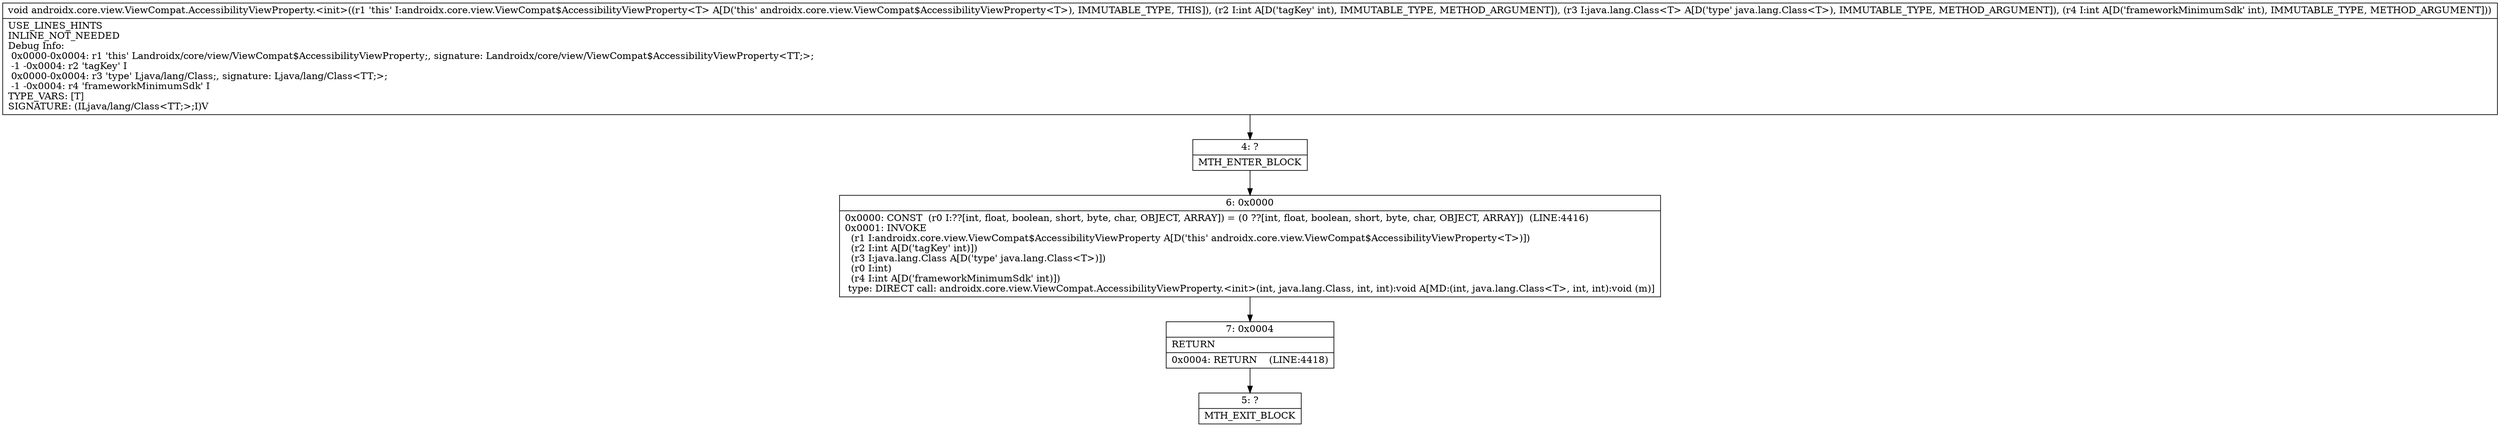 digraph "CFG forandroidx.core.view.ViewCompat.AccessibilityViewProperty.\<init\>(ILjava\/lang\/Class;I)V" {
Node_4 [shape=record,label="{4\:\ ?|MTH_ENTER_BLOCK\l}"];
Node_6 [shape=record,label="{6\:\ 0x0000|0x0000: CONST  (r0 I:??[int, float, boolean, short, byte, char, OBJECT, ARRAY]) = (0 ??[int, float, boolean, short, byte, char, OBJECT, ARRAY])  (LINE:4416)\l0x0001: INVOKE  \l  (r1 I:androidx.core.view.ViewCompat$AccessibilityViewProperty A[D('this' androidx.core.view.ViewCompat$AccessibilityViewProperty\<T\>)])\l  (r2 I:int A[D('tagKey' int)])\l  (r3 I:java.lang.Class A[D('type' java.lang.Class\<T\>)])\l  (r0 I:int)\l  (r4 I:int A[D('frameworkMinimumSdk' int)])\l type: DIRECT call: androidx.core.view.ViewCompat.AccessibilityViewProperty.\<init\>(int, java.lang.Class, int, int):void A[MD:(int, java.lang.Class\<T\>, int, int):void (m)]\l}"];
Node_7 [shape=record,label="{7\:\ 0x0004|RETURN\l|0x0004: RETURN    (LINE:4418)\l}"];
Node_5 [shape=record,label="{5\:\ ?|MTH_EXIT_BLOCK\l}"];
MethodNode[shape=record,label="{void androidx.core.view.ViewCompat.AccessibilityViewProperty.\<init\>((r1 'this' I:androidx.core.view.ViewCompat$AccessibilityViewProperty\<T\> A[D('this' androidx.core.view.ViewCompat$AccessibilityViewProperty\<T\>), IMMUTABLE_TYPE, THIS]), (r2 I:int A[D('tagKey' int), IMMUTABLE_TYPE, METHOD_ARGUMENT]), (r3 I:java.lang.Class\<T\> A[D('type' java.lang.Class\<T\>), IMMUTABLE_TYPE, METHOD_ARGUMENT]), (r4 I:int A[D('frameworkMinimumSdk' int), IMMUTABLE_TYPE, METHOD_ARGUMENT]))  | USE_LINES_HINTS\lINLINE_NOT_NEEDED\lDebug Info:\l  0x0000\-0x0004: r1 'this' Landroidx\/core\/view\/ViewCompat$AccessibilityViewProperty;, signature: Landroidx\/core\/view\/ViewCompat$AccessibilityViewProperty\<TT;\>;\l  \-1 \-0x0004: r2 'tagKey' I\l  0x0000\-0x0004: r3 'type' Ljava\/lang\/Class;, signature: Ljava\/lang\/Class\<TT;\>;\l  \-1 \-0x0004: r4 'frameworkMinimumSdk' I\lTYPE_VARS: [T]\lSIGNATURE: (ILjava\/lang\/Class\<TT;\>;I)V\l}"];
MethodNode -> Node_4;Node_4 -> Node_6;
Node_6 -> Node_7;
Node_7 -> Node_5;
}

